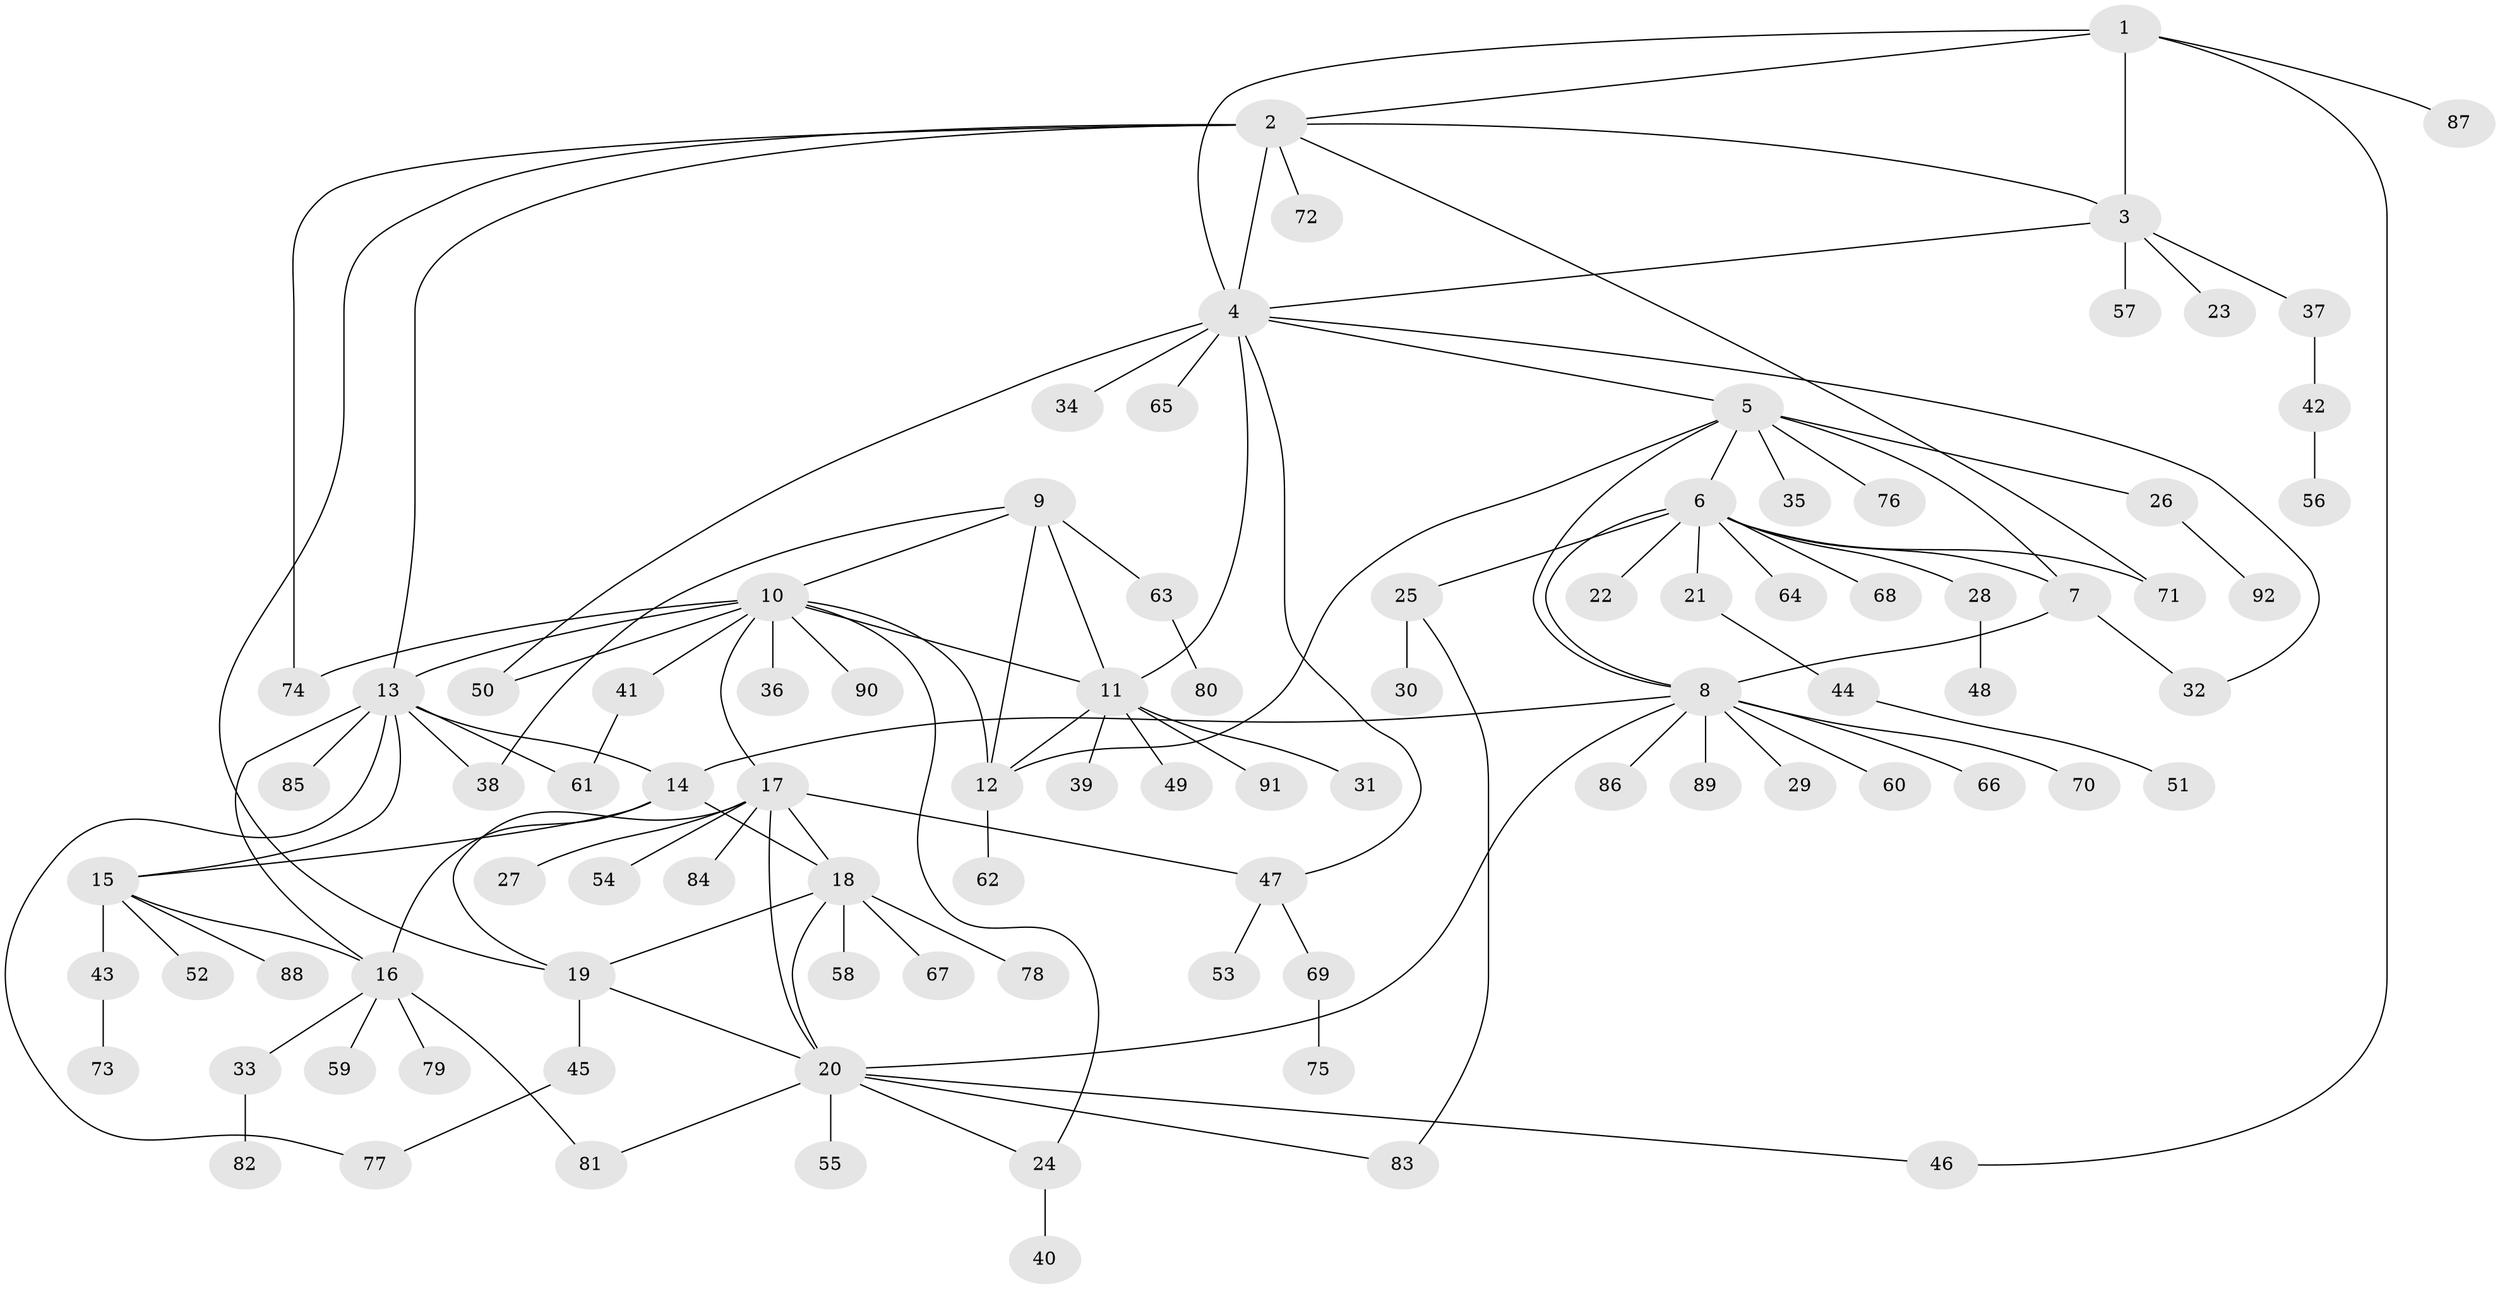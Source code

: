// coarse degree distribution, {1: 0.3695652173913043, 6: 0.06521739130434782, 5: 0.10869565217391304, 2: 0.17391304347826086, 8: 0.08695652173913043, 4: 0.10869565217391304, 3: 0.021739130434782608, 7: 0.043478260869565216, 9: 0.021739130434782608}
// Generated by graph-tools (version 1.1) at 2025/37/03/04/25 23:37:34]
// undirected, 92 vertices, 124 edges
graph export_dot {
  node [color=gray90,style=filled];
  1;
  2;
  3;
  4;
  5;
  6;
  7;
  8;
  9;
  10;
  11;
  12;
  13;
  14;
  15;
  16;
  17;
  18;
  19;
  20;
  21;
  22;
  23;
  24;
  25;
  26;
  27;
  28;
  29;
  30;
  31;
  32;
  33;
  34;
  35;
  36;
  37;
  38;
  39;
  40;
  41;
  42;
  43;
  44;
  45;
  46;
  47;
  48;
  49;
  50;
  51;
  52;
  53;
  54;
  55;
  56;
  57;
  58;
  59;
  60;
  61;
  62;
  63;
  64;
  65;
  66;
  67;
  68;
  69;
  70;
  71;
  72;
  73;
  74;
  75;
  76;
  77;
  78;
  79;
  80;
  81;
  82;
  83;
  84;
  85;
  86;
  87;
  88;
  89;
  90;
  91;
  92;
  1 -- 2;
  1 -- 3;
  1 -- 4;
  1 -- 46;
  1 -- 87;
  2 -- 3;
  2 -- 4;
  2 -- 13;
  2 -- 19;
  2 -- 71;
  2 -- 72;
  2 -- 74;
  3 -- 4;
  3 -- 23;
  3 -- 37;
  3 -- 57;
  4 -- 5;
  4 -- 11;
  4 -- 32;
  4 -- 34;
  4 -- 47;
  4 -- 50;
  4 -- 65;
  5 -- 6;
  5 -- 7;
  5 -- 8;
  5 -- 12;
  5 -- 26;
  5 -- 35;
  5 -- 76;
  6 -- 7;
  6 -- 8;
  6 -- 21;
  6 -- 22;
  6 -- 25;
  6 -- 28;
  6 -- 64;
  6 -- 68;
  6 -- 71;
  7 -- 8;
  7 -- 32;
  8 -- 14;
  8 -- 20;
  8 -- 29;
  8 -- 60;
  8 -- 66;
  8 -- 70;
  8 -- 86;
  8 -- 89;
  9 -- 10;
  9 -- 11;
  9 -- 12;
  9 -- 38;
  9 -- 63;
  10 -- 11;
  10 -- 12;
  10 -- 13;
  10 -- 17;
  10 -- 24;
  10 -- 36;
  10 -- 41;
  10 -- 50;
  10 -- 74;
  10 -- 90;
  11 -- 12;
  11 -- 31;
  11 -- 39;
  11 -- 49;
  11 -- 91;
  12 -- 62;
  13 -- 14;
  13 -- 15;
  13 -- 16;
  13 -- 38;
  13 -- 61;
  13 -- 77;
  13 -- 85;
  14 -- 15;
  14 -- 16;
  14 -- 18;
  15 -- 16;
  15 -- 43;
  15 -- 52;
  15 -- 88;
  16 -- 33;
  16 -- 59;
  16 -- 79;
  16 -- 81;
  17 -- 18;
  17 -- 19;
  17 -- 20;
  17 -- 27;
  17 -- 47;
  17 -- 54;
  17 -- 84;
  18 -- 19;
  18 -- 20;
  18 -- 58;
  18 -- 67;
  18 -- 78;
  19 -- 20;
  19 -- 45;
  20 -- 24;
  20 -- 46;
  20 -- 55;
  20 -- 81;
  20 -- 83;
  21 -- 44;
  24 -- 40;
  25 -- 30;
  25 -- 83;
  26 -- 92;
  28 -- 48;
  33 -- 82;
  37 -- 42;
  41 -- 61;
  42 -- 56;
  43 -- 73;
  44 -- 51;
  45 -- 77;
  47 -- 53;
  47 -- 69;
  63 -- 80;
  69 -- 75;
}

